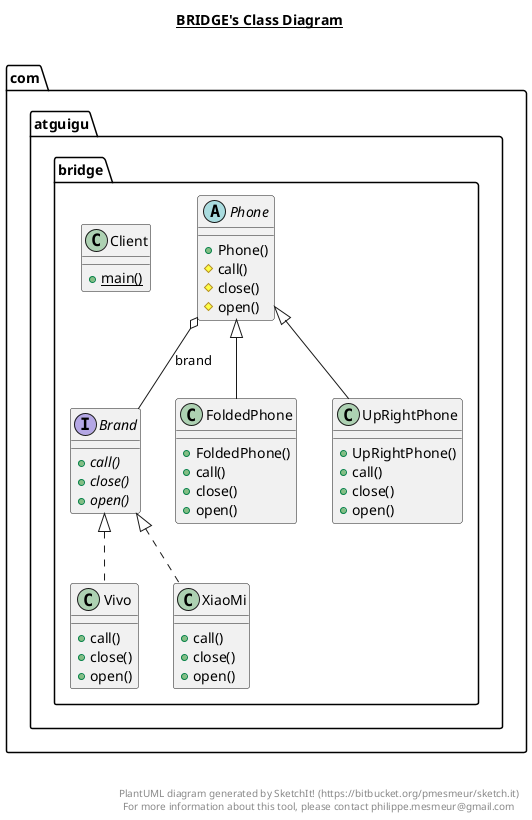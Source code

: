 @startuml

title __BRIDGE's Class Diagram__\n

  namespace com.atguigu.bridge {
    interface com.atguigu.bridge.Brand {
        {abstract} + call()
        {abstract} + close()
        {abstract} + open()
    }
  }
  

  namespace com.atguigu.bridge {
    class com.atguigu.bridge.Client {
        {static} + main()
    }
  }
  

  namespace com.atguigu.bridge {
    class com.atguigu.bridge.FoldedPhone {
        + FoldedPhone()
        + call()
        + close()
        + open()
    }
  }
  

  namespace com.atguigu.bridge {
    abstract class com.atguigu.bridge.Phone {
        + Phone()
        # call()
        # close()
        # open()
    }
  }
  

  namespace com.atguigu.bridge {
    class com.atguigu.bridge.UpRightPhone {
        + UpRightPhone()
        + call()
        + close()
        + open()
    }
  }
  

  namespace com.atguigu.bridge {
    class com.atguigu.bridge.Vivo {
        + call()
        + close()
        + open()
    }
  }
  

  namespace com.atguigu.bridge {
    class com.atguigu.bridge.XiaoMi {
        + call()
        + close()
        + open()
    }
  }
  

  com.atguigu.bridge.FoldedPhone -up-|> com.atguigu.bridge.Phone
  com.atguigu.bridge.Phone o-- com.atguigu.bridge.Brand : brand
  com.atguigu.bridge.UpRightPhone -up-|> com.atguigu.bridge.Phone
  com.atguigu.bridge.Vivo .up.|> com.atguigu.bridge.Brand
  com.atguigu.bridge.XiaoMi .up.|> com.atguigu.bridge.Brand


right footer


PlantUML diagram generated by SketchIt! (https://bitbucket.org/pmesmeur/sketch.it)
For more information about this tool, please contact philippe.mesmeur@gmail.com
endfooter

@enduml
